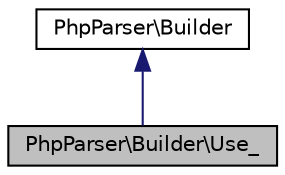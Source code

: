 digraph "PhpParser\Builder\Use_"
{
  edge [fontname="Helvetica",fontsize="10",labelfontname="Helvetica",labelfontsize="10"];
  node [fontname="Helvetica",fontsize="10",shape=record];
  Node0 [label="PhpParser\\Builder\\Use_",height=0.2,width=0.4,color="black", fillcolor="grey75", style="filled", fontcolor="black"];
  Node1 -> Node0 [dir="back",color="midnightblue",fontsize="10",style="solid",fontname="Helvetica"];
  Node1 [label="PhpParser\\Builder",height=0.2,width=0.4,color="black", fillcolor="white", style="filled",URL="$interfacePhpParser_1_1Builder.html"];
}
